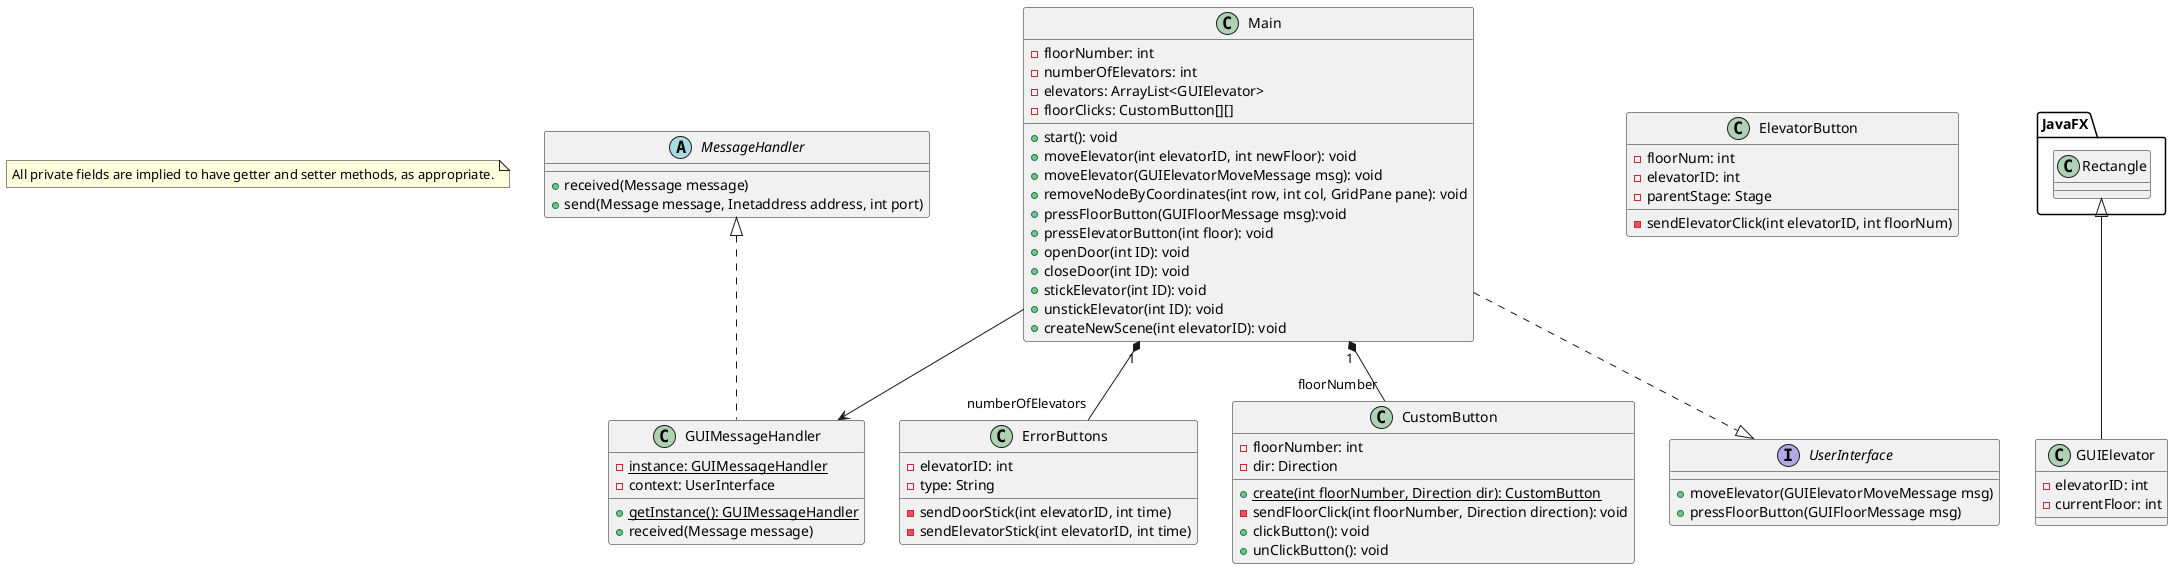 @startuml

note "All private fields are implied to have getter and setter methods, as appropriate." as N1

abstract class MessageHandler {
    +received(Message message)
    +send(Message message, Inetaddress address, int port)
}

class GUIMessageHandler {
    -{static} instance: GUIMessageHandler
    -context: UserInterface

    +{static} getInstance(): GUIMessageHandler
    +received(Message message)
}

class Main {
    -floorNumber: int
    -numberOfElevators: int
    -elevators: ArrayList<GUIElevator>
    -floorClicks: CustomButton[][]

    +start(): void
    +moveElevator(int elevatorID, int newFloor): void
    +moveElevator(GUIElevatorMoveMessage msg): void
    +removeNodeByCoordinates(int row, int col, GridPane pane): void
    +pressFloorButton(GUIFloorMessage msg):void
    +pressElevatorButton(int floor): void 
    +openDoor(int ID): void
    +closeDoor(int ID): void
    +stickElevator(int ID): void
    +unstickElevator(int ID): void
    +createNewScene(int elevatorID): void
}

class ErrorButtons {
    -elevatorID: int
    -type: String

    -sendDoorStick(int elevatorID, int time)
    -sendElevatorStick(int elevatorID, int time)
}

class CustomButton {
    -floorNumber: int
    -dir: Direction

    + {static} create(int floorNumber, Direction dir): CustomButton
    - sendFloorClick(int floorNumber, Direction direction): void
    + clickButton(): void
    + unClickButton(): void
}

class ElevatorButton {
    -floorNum: int
    -elevatorID: int
    -parentStage: Stage

    -sendElevatorClick(int elevatorID, int floorNum)
}

class GUIElevator {
    -elevatorID: int
    -currentFloor: int
}
GUIElevator -up-|> JavaFX.Rectangle

interface UserInterface {
    +moveElevator(GUIElevatorMoveMessage msg)
    +pressFloorButton(GUIFloorMessage msg)
}

MessageHandler <|.. GUIMessageHandler

Main ..|> UserInterface
Main "1" *-- "numberOfElevators" ErrorButtons
Main "1" *-- "floorNumber" CustomButton
Main --> GUIMessageHandler

@enduml